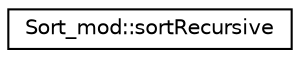digraph "Graphical Class Hierarchy"
{
 // LATEX_PDF_SIZE
  edge [fontname="Helvetica",fontsize="10",labelfontname="Helvetica",labelfontsize="10"];
  node [fontname="Helvetica",fontsize="10",shape=record];
  rankdir="LR";
  Node0 [label="Sort_mod::sortRecursive",height=0.2,width=0.4,color="black", fillcolor="white", style="filled",URL="$interfaceSort__mod_1_1sortRecursive.html",tooltip="Sort the input contiguous Array of rank 1 in ascending order, using a mixture of merge-sort and Quick..."];
}
